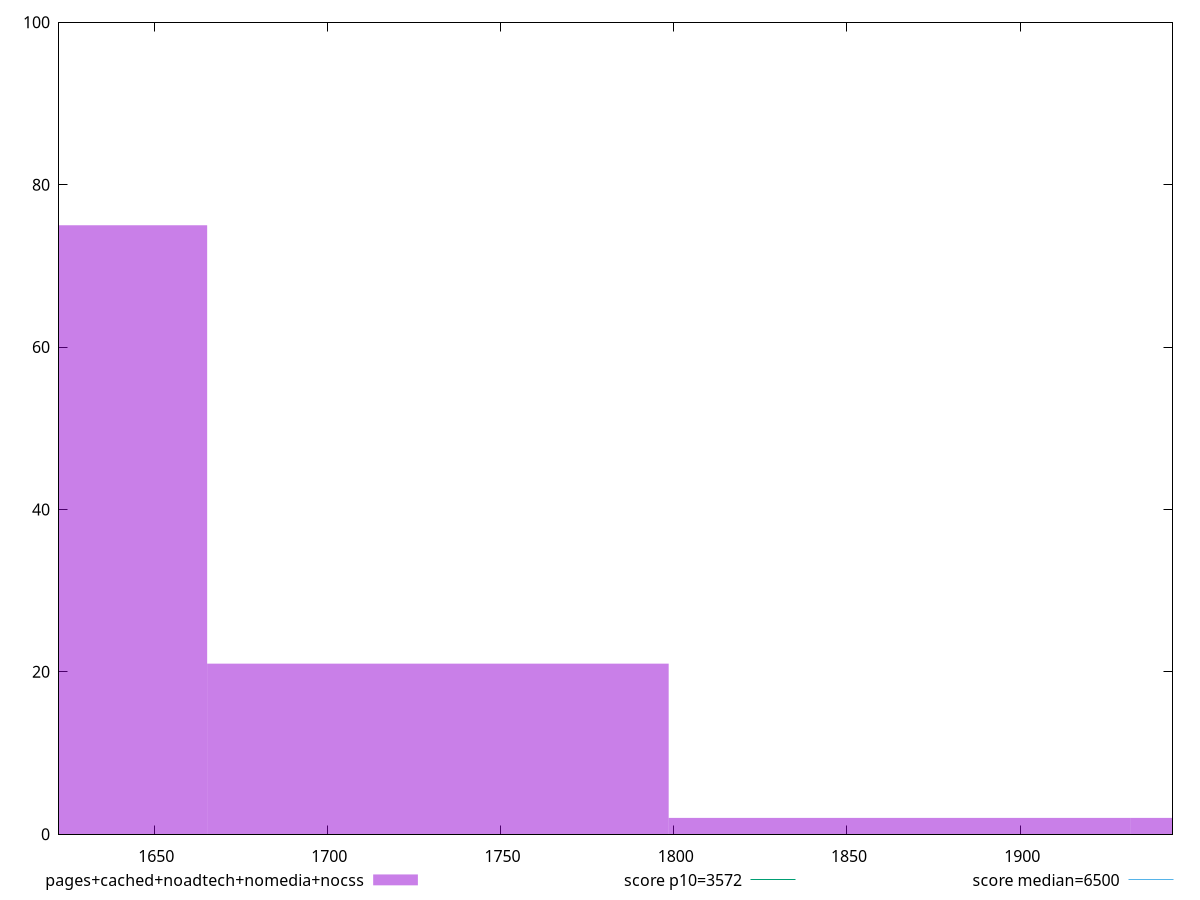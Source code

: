 reset

$pagesCachedNoadtechNomediaNocss <<EOF
1998.3678660509618 2
1598.6942928407693 75
1731.9188172441668 21
1865.1433416475643 2
EOF

set key outside below
set boxwidth 133.22452440339745
set xrange [1622.5395000000003:1943.964]
set yrange [0:100]
set trange [0:100]
set style fill transparent solid 0.5 noborder

set parametric
set terminal svg size 640, 490 enhanced background rgb 'white'
set output "report_00025_2021-02-22T21:38:55.199Z/first-cpu-idle/comparison/histogram/4_vs_5.svg"

plot $pagesCachedNoadtechNomediaNocss title "pages+cached+noadtech+nomedia+nocss" with boxes, \
     3572,t title "score p10=3572", \
     6500,t title "score median=6500"

reset
